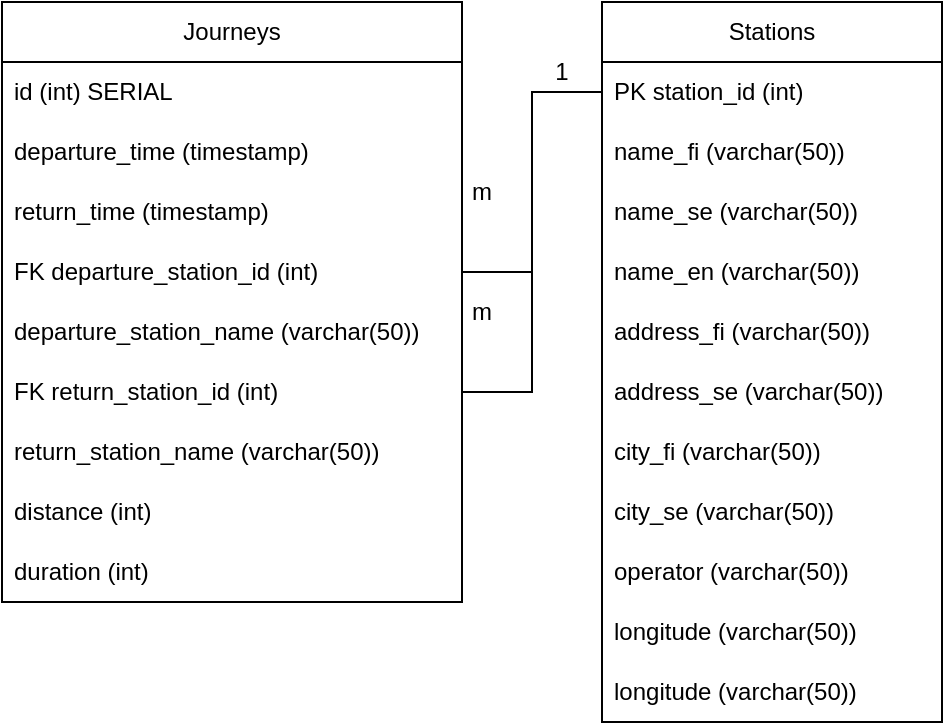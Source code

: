 <mxfile version="16.5.1" type="device"><diagram name="Page-1" id="2ca16b54-16f6-2749-3443-fa8db7711227"><mxGraphModel dx="1102" dy="1025" grid="1" gridSize="10" guides="1" tooltips="1" connect="1" arrows="1" fold="1" page="1" pageScale="1" pageWidth="1100" pageHeight="850" background="none" math="0" shadow="0"><root><mxCell id="0"/><mxCell id="1" parent="0"/><mxCell id="u5-ggm0YctupBtQH9axP-1" value="Journeys" style="swimlane;fontStyle=0;childLayout=stackLayout;horizontal=1;startSize=30;horizontalStack=0;resizeParent=1;resizeParentMax=0;resizeLast=0;collapsible=1;marginBottom=0;whiteSpace=wrap;html=1;" parent="1" vertex="1"><mxGeometry x="370" y="100" width="230" height="300" as="geometry"/></mxCell><mxCell id="evbW6gBaXEEauvj9uhZ4-1" value="id (int) SERIAL" style="text;strokeColor=none;fillColor=none;align=left;verticalAlign=middle;spacingLeft=4;spacingRight=4;overflow=hidden;points=[[0,0.5],[1,0.5]];portConstraint=eastwest;rotatable=0;whiteSpace=wrap;html=1;" vertex="1" parent="u5-ggm0YctupBtQH9axP-1"><mxGeometry y="30" width="230" height="30" as="geometry"/></mxCell><mxCell id="u5-ggm0YctupBtQH9axP-3" value="departure_time (timestamp)" style="text;strokeColor=none;fillColor=none;align=left;verticalAlign=middle;spacingLeft=4;spacingRight=4;overflow=hidden;points=[[0,0.5],[1,0.5]];portConstraint=eastwest;rotatable=0;whiteSpace=wrap;html=1;" parent="u5-ggm0YctupBtQH9axP-1" vertex="1"><mxGeometry y="60" width="230" height="30" as="geometry"/></mxCell><mxCell id="u5-ggm0YctupBtQH9axP-4" value="return_time (timestamp)" style="text;strokeColor=none;fillColor=none;align=left;verticalAlign=middle;spacingLeft=4;spacingRight=4;overflow=hidden;points=[[0,0.5],[1,0.5]];portConstraint=eastwest;rotatable=0;whiteSpace=wrap;html=1;" parent="u5-ggm0YctupBtQH9axP-1" vertex="1"><mxGeometry y="90" width="230" height="30" as="geometry"/></mxCell><mxCell id="u5-ggm0YctupBtQH9axP-5" value="FK departure_station_id (int)" style="text;strokeColor=none;fillColor=none;align=left;verticalAlign=middle;spacingLeft=4;spacingRight=4;overflow=hidden;points=[[0,0.5],[1,0.5]];portConstraint=eastwest;rotatable=0;whiteSpace=wrap;html=1;" parent="u5-ggm0YctupBtQH9axP-1" vertex="1"><mxGeometry y="120" width="230" height="30" as="geometry"/></mxCell><mxCell id="7WU8KC7Uzug8IWNQoX8a-1" value="departure_station_name (varchar(50))" style="text;strokeColor=none;fillColor=none;align=left;verticalAlign=middle;spacingLeft=4;spacingRight=4;overflow=hidden;points=[[0,0.5],[1,0.5]];portConstraint=eastwest;rotatable=0;whiteSpace=wrap;html=1;" parent="u5-ggm0YctupBtQH9axP-1" vertex="1"><mxGeometry y="150" width="230" height="30" as="geometry"/></mxCell><mxCell id="u5-ggm0YctupBtQH9axP-6" value="FK return_station_id (int)" style="text;strokeColor=none;fillColor=none;align=left;verticalAlign=middle;spacingLeft=4;spacingRight=4;overflow=hidden;points=[[0,0.5],[1,0.5]];portConstraint=eastwest;rotatable=0;whiteSpace=wrap;html=1;" parent="u5-ggm0YctupBtQH9axP-1" vertex="1"><mxGeometry y="180" width="230" height="30" as="geometry"/></mxCell><mxCell id="7WU8KC7Uzug8IWNQoX8a-2" value="return_station_name (varchar(50))" style="text;strokeColor=none;fillColor=none;align=left;verticalAlign=middle;spacingLeft=4;spacingRight=4;overflow=hidden;points=[[0,0.5],[1,0.5]];portConstraint=eastwest;rotatable=0;whiteSpace=wrap;html=1;" parent="u5-ggm0YctupBtQH9axP-1" vertex="1"><mxGeometry y="210" width="230" height="30" as="geometry"/></mxCell><mxCell id="u5-ggm0YctupBtQH9axP-7" value="distance (int)" style="text;strokeColor=none;fillColor=none;align=left;verticalAlign=middle;spacingLeft=4;spacingRight=4;overflow=hidden;points=[[0,0.5],[1,0.5]];portConstraint=eastwest;rotatable=0;whiteSpace=wrap;html=1;" parent="u5-ggm0YctupBtQH9axP-1" vertex="1"><mxGeometry y="240" width="230" height="30" as="geometry"/></mxCell><mxCell id="u5-ggm0YctupBtQH9axP-8" value="duration (int)" style="text;strokeColor=none;fillColor=none;align=left;verticalAlign=middle;spacingLeft=4;spacingRight=4;overflow=hidden;points=[[0,0.5],[1,0.5]];portConstraint=eastwest;rotatable=0;whiteSpace=wrap;html=1;" parent="u5-ggm0YctupBtQH9axP-1" vertex="1"><mxGeometry y="270" width="230" height="30" as="geometry"/></mxCell><mxCell id="u5-ggm0YctupBtQH9axP-10" value="Stations" style="swimlane;fontStyle=0;childLayout=stackLayout;horizontal=1;startSize=30;horizontalStack=0;resizeParent=1;resizeParentMax=0;resizeLast=0;collapsible=1;marginBottom=0;whiteSpace=wrap;html=1;" parent="1" vertex="1"><mxGeometry x="670" y="100" width="170" height="360" as="geometry"/></mxCell><mxCell id="u5-ggm0YctupBtQH9axP-11" value="PK station_id (int)" style="text;strokeColor=none;fillColor=none;align=left;verticalAlign=middle;spacingLeft=4;spacingRight=4;overflow=hidden;points=[[0,0.5],[1,0.5]];portConstraint=eastwest;rotatable=0;whiteSpace=wrap;html=1;" parent="u5-ggm0YctupBtQH9axP-10" vertex="1"><mxGeometry y="30" width="170" height="30" as="geometry"/></mxCell><mxCell id="u5-ggm0YctupBtQH9axP-12" value="name_fi (varchar(50))" style="text;strokeColor=none;fillColor=none;align=left;verticalAlign=middle;spacingLeft=4;spacingRight=4;overflow=hidden;points=[[0,0.5],[1,0.5]];portConstraint=eastwest;rotatable=0;whiteSpace=wrap;html=1;" parent="u5-ggm0YctupBtQH9axP-10" vertex="1"><mxGeometry y="60" width="170" height="30" as="geometry"/></mxCell><mxCell id="u5-ggm0YctupBtQH9axP-13" value="name_se (varchar(50))" style="text;strokeColor=none;fillColor=none;align=left;verticalAlign=middle;spacingLeft=4;spacingRight=4;overflow=hidden;points=[[0,0.5],[1,0.5]];portConstraint=eastwest;rotatable=0;whiteSpace=wrap;html=1;" parent="u5-ggm0YctupBtQH9axP-10" vertex="1"><mxGeometry y="90" width="170" height="30" as="geometry"/></mxCell><mxCell id="u5-ggm0YctupBtQH9axP-15" value="name_en (varchar(50))" style="text;strokeColor=none;fillColor=none;align=left;verticalAlign=middle;spacingLeft=4;spacingRight=4;overflow=hidden;points=[[0,0.5],[1,0.5]];portConstraint=eastwest;rotatable=0;whiteSpace=wrap;html=1;" parent="u5-ggm0YctupBtQH9axP-10" vertex="1"><mxGeometry y="120" width="170" height="30" as="geometry"/></mxCell><mxCell id="u5-ggm0YctupBtQH9axP-16" value="address_fi (varchar(50))" style="text;strokeColor=none;fillColor=none;align=left;verticalAlign=middle;spacingLeft=4;spacingRight=4;overflow=hidden;points=[[0,0.5],[1,0.5]];portConstraint=eastwest;rotatable=0;whiteSpace=wrap;html=1;" parent="u5-ggm0YctupBtQH9axP-10" vertex="1"><mxGeometry y="150" width="170" height="30" as="geometry"/></mxCell><mxCell id="u5-ggm0YctupBtQH9axP-17" value="address_se (varchar(50))" style="text;strokeColor=none;fillColor=none;align=left;verticalAlign=middle;spacingLeft=4;spacingRight=4;overflow=hidden;points=[[0,0.5],[1,0.5]];portConstraint=eastwest;rotatable=0;whiteSpace=wrap;html=1;" parent="u5-ggm0YctupBtQH9axP-10" vertex="1"><mxGeometry y="180" width="170" height="30" as="geometry"/></mxCell><mxCell id="u5-ggm0YctupBtQH9axP-23" value="city_fi (varchar(50))" style="text;strokeColor=none;fillColor=none;align=left;verticalAlign=middle;spacingLeft=4;spacingRight=4;overflow=hidden;points=[[0,0.5],[1,0.5]];portConstraint=eastwest;rotatable=0;whiteSpace=wrap;html=1;" parent="u5-ggm0YctupBtQH9axP-10" vertex="1"><mxGeometry y="210" width="170" height="30" as="geometry"/></mxCell><mxCell id="u5-ggm0YctupBtQH9axP-24" value="city_se (varchar(50))" style="text;strokeColor=none;fillColor=none;align=left;verticalAlign=middle;spacingLeft=4;spacingRight=4;overflow=hidden;points=[[0,0.5],[1,0.5]];portConstraint=eastwest;rotatable=0;whiteSpace=wrap;html=1;" parent="u5-ggm0YctupBtQH9axP-10" vertex="1"><mxGeometry y="240" width="170" height="30" as="geometry"/></mxCell><mxCell id="u5-ggm0YctupBtQH9axP-25" value="operator (varchar(50))" style="text;strokeColor=none;fillColor=none;align=left;verticalAlign=middle;spacingLeft=4;spacingRight=4;overflow=hidden;points=[[0,0.5],[1,0.5]];portConstraint=eastwest;rotatable=0;whiteSpace=wrap;html=1;" parent="u5-ggm0YctupBtQH9axP-10" vertex="1"><mxGeometry y="270" width="170" height="30" as="geometry"/></mxCell><mxCell id="u5-ggm0YctupBtQH9axP-26" value="longitude (varchar(50))" style="text;strokeColor=none;fillColor=none;align=left;verticalAlign=middle;spacingLeft=4;spacingRight=4;overflow=hidden;points=[[0,0.5],[1,0.5]];portConstraint=eastwest;rotatable=0;whiteSpace=wrap;html=1;" parent="u5-ggm0YctupBtQH9axP-10" vertex="1"><mxGeometry y="300" width="170" height="30" as="geometry"/></mxCell><mxCell id="u5-ggm0YctupBtQH9axP-27" value="longitude (varchar(50))" style="text;strokeColor=none;fillColor=none;align=left;verticalAlign=middle;spacingLeft=4;spacingRight=4;overflow=hidden;points=[[0,0.5],[1,0.5]];portConstraint=eastwest;rotatable=0;whiteSpace=wrap;html=1;" parent="u5-ggm0YctupBtQH9axP-10" vertex="1"><mxGeometry y="330" width="170" height="30" as="geometry"/></mxCell><mxCell id="u5-ggm0YctupBtQH9axP-18" style="edgeStyle=orthogonalEdgeStyle;rounded=0;orthogonalLoop=1;jettySize=auto;html=1;entryX=0;entryY=0.5;entryDx=0;entryDy=0;endArrow=none;endFill=0;" parent="1" source="u5-ggm0YctupBtQH9axP-5" target="u5-ggm0YctupBtQH9axP-11" edge="1"><mxGeometry relative="1" as="geometry"/></mxCell><mxCell id="u5-ggm0YctupBtQH9axP-19" style="edgeStyle=orthogonalEdgeStyle;rounded=0;orthogonalLoop=1;jettySize=auto;html=1;entryX=0;entryY=0.5;entryDx=0;entryDy=0;endArrow=none;endFill=0;" parent="1" source="u5-ggm0YctupBtQH9axP-6" target="u5-ggm0YctupBtQH9axP-11" edge="1"><mxGeometry relative="1" as="geometry"/></mxCell><mxCell id="u5-ggm0YctupBtQH9axP-20" value="m" style="text;html=1;strokeColor=none;fillColor=none;align=center;verticalAlign=middle;whiteSpace=wrap;rounded=0;" parent="1" vertex="1"><mxGeometry x="580" y="240" width="60" height="30" as="geometry"/></mxCell><mxCell id="u5-ggm0YctupBtQH9axP-21" value="m" style="text;html=1;strokeColor=none;fillColor=none;align=center;verticalAlign=middle;whiteSpace=wrap;rounded=0;" parent="1" vertex="1"><mxGeometry x="580" y="180" width="60" height="30" as="geometry"/></mxCell><mxCell id="u5-ggm0YctupBtQH9axP-22" value="1" style="text;html=1;strokeColor=none;fillColor=none;align=center;verticalAlign=middle;whiteSpace=wrap;rounded=0;" parent="1" vertex="1"><mxGeometry x="620" y="120" width="60" height="30" as="geometry"/></mxCell></root></mxGraphModel></diagram></mxfile>